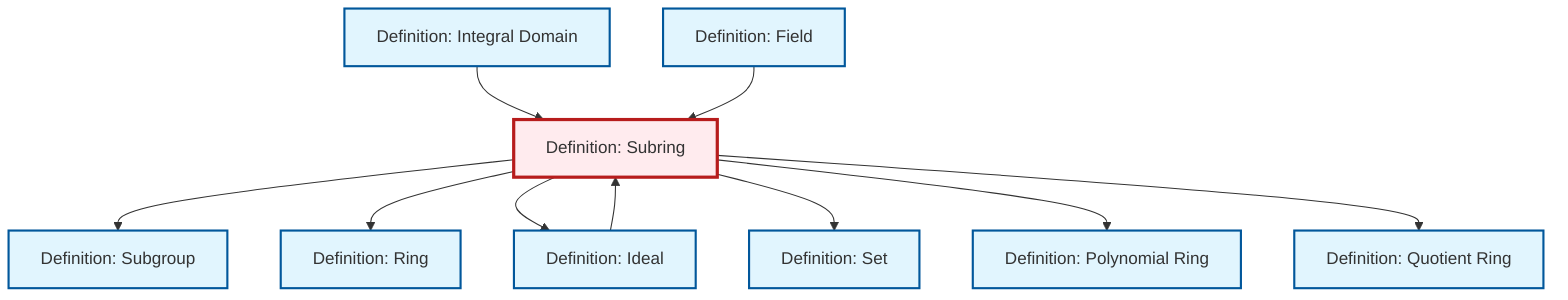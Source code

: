 graph TD
    classDef definition fill:#e1f5fe,stroke:#01579b,stroke-width:2px
    classDef theorem fill:#f3e5f5,stroke:#4a148c,stroke-width:2px
    classDef axiom fill:#fff3e0,stroke:#e65100,stroke-width:2px
    classDef example fill:#e8f5e9,stroke:#1b5e20,stroke-width:2px
    classDef current fill:#ffebee,stroke:#b71c1c,stroke-width:3px
    def-subring["Definition: Subring"]:::definition
    def-polynomial-ring["Definition: Polynomial Ring"]:::definition
    def-field["Definition: Field"]:::definition
    def-ideal["Definition: Ideal"]:::definition
    def-set["Definition: Set"]:::definition
    def-integral-domain["Definition: Integral Domain"]:::definition
    def-ring["Definition: Ring"]:::definition
    def-quotient-ring["Definition: Quotient Ring"]:::definition
    def-subgroup["Definition: Subgroup"]:::definition
    def-subring --> def-subgroup
    def-integral-domain --> def-subring
    def-ideal --> def-subring
    def-subring --> def-ring
    def-subring --> def-ideal
    def-field --> def-subring
    def-subring --> def-set
    def-subring --> def-polynomial-ring
    def-subring --> def-quotient-ring
    class def-subring current